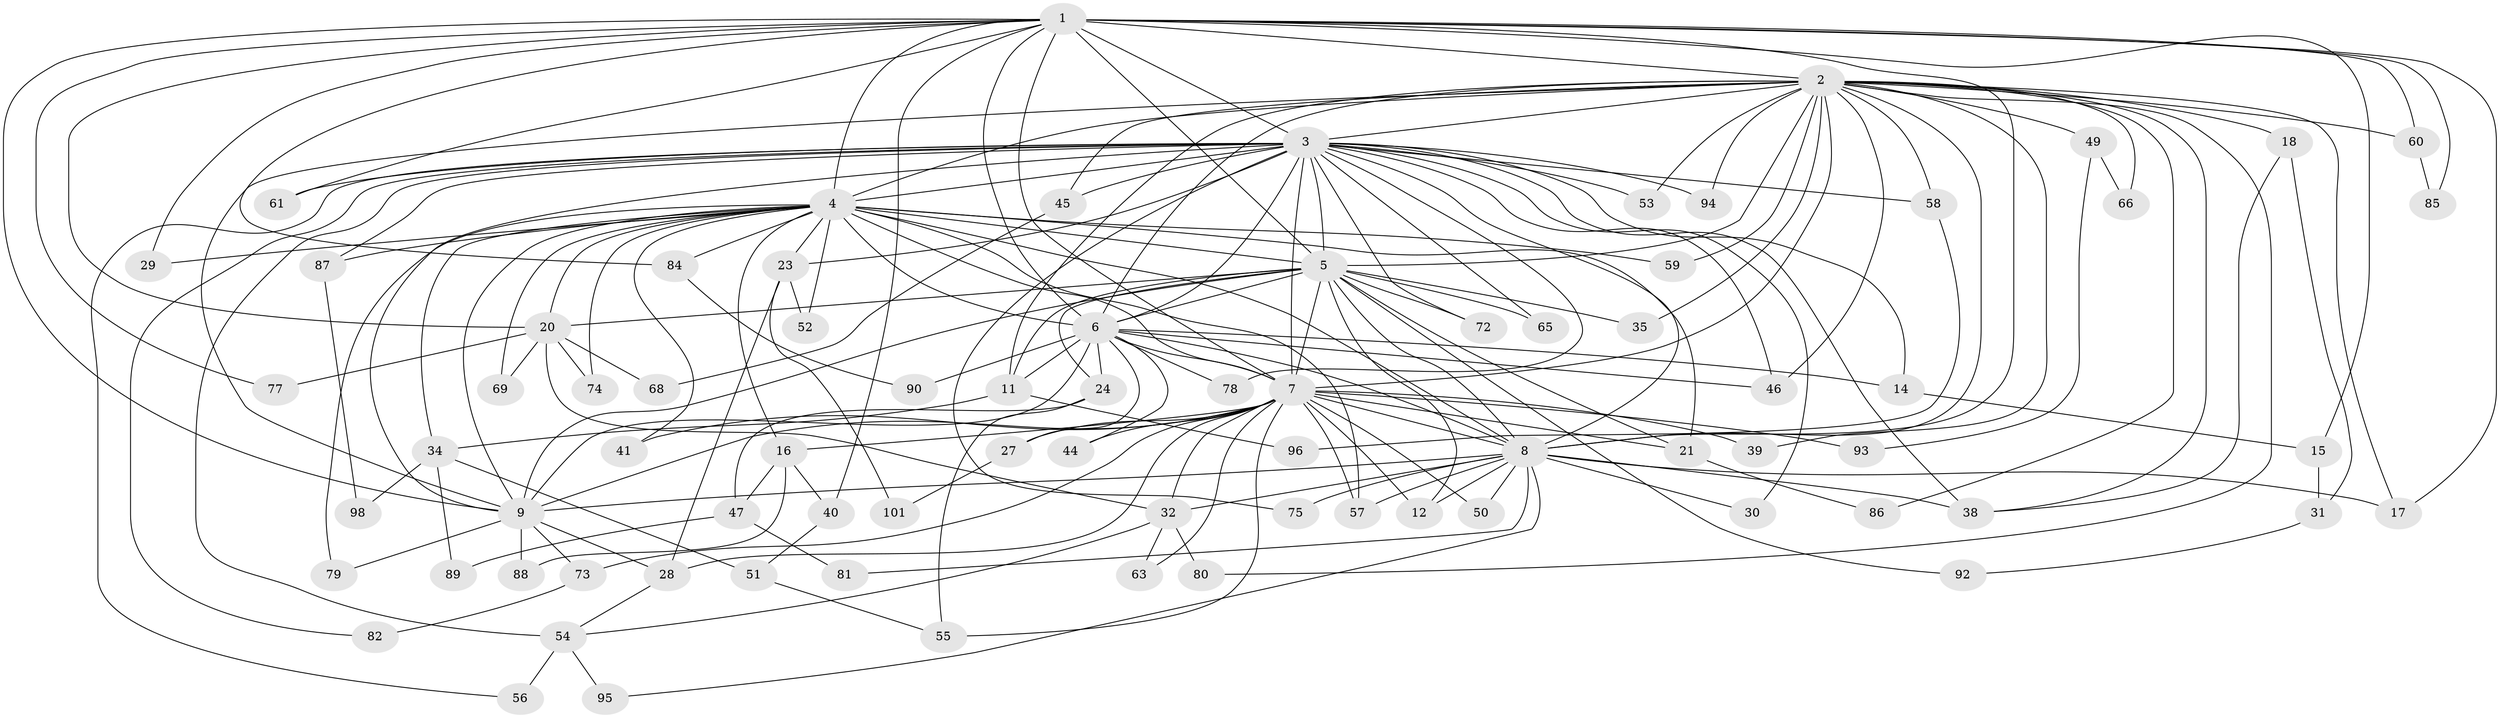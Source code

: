 // original degree distribution, {22: 0.009900990099009901, 18: 0.009900990099009901, 29: 0.009900990099009901, 27: 0.009900990099009901, 19: 0.019801980198019802, 17: 0.009900990099009901, 25: 0.009900990099009901, 20: 0.009900990099009901, 15: 0.009900990099009901, 5: 0.04950495049504951, 3: 0.1782178217821782, 2: 0.5742574257425742, 4: 0.06930693069306931, 8: 0.009900990099009901, 6: 0.019801980198019802}
// Generated by graph-tools (version 1.1) at 2025/41/03/06/25 10:41:38]
// undirected, 78 vertices, 185 edges
graph export_dot {
graph [start="1"]
  node [color=gray90,style=filled];
  1 [super="+83"];
  2 [super="+10"];
  3 [super="+91"];
  4 [super="+100"];
  5 [super="+26"];
  6 [super="+19"];
  7 [super="+33"];
  8 [super="+37"];
  9 [super="+42"];
  11 [super="+67"];
  12 [super="+13"];
  14;
  15;
  16;
  17 [super="+36"];
  18 [super="+97"];
  20 [super="+25"];
  21 [super="+22"];
  23;
  24;
  27;
  28 [super="+43"];
  29;
  30;
  31;
  32 [super="+62"];
  34 [super="+71"];
  35;
  38 [super="+76"];
  39;
  40;
  41;
  44;
  45;
  46 [super="+48"];
  47;
  49;
  50;
  51;
  52;
  53;
  54 [super="+64"];
  55 [super="+70"];
  56;
  57 [super="+99"];
  58;
  59;
  60;
  61;
  63;
  65;
  66;
  68;
  69;
  72;
  73;
  74;
  75;
  77;
  78;
  79;
  80;
  81;
  82;
  84;
  85;
  86;
  87;
  88;
  89;
  90;
  92;
  93;
  94;
  95;
  96;
  98;
  101;
  1 -- 2 [weight=2];
  1 -- 3 [weight=2];
  1 -- 4 [weight=2];
  1 -- 5;
  1 -- 6;
  1 -- 7;
  1 -- 8 [weight=2];
  1 -- 9;
  1 -- 15;
  1 -- 17;
  1 -- 20;
  1 -- 29;
  1 -- 40;
  1 -- 60;
  1 -- 61;
  1 -- 77;
  1 -- 84;
  1 -- 85;
  2 -- 3 [weight=2];
  2 -- 4 [weight=2];
  2 -- 5 [weight=2];
  2 -- 6 [weight=2];
  2 -- 7 [weight=2];
  2 -- 8 [weight=2];
  2 -- 9 [weight=2];
  2 -- 11;
  2 -- 18 [weight=2];
  2 -- 45;
  2 -- 46;
  2 -- 49 [weight=2];
  2 -- 53;
  2 -- 58;
  2 -- 59;
  2 -- 80;
  2 -- 66;
  2 -- 17;
  2 -- 86;
  2 -- 94;
  2 -- 35;
  2 -- 38;
  2 -- 39;
  2 -- 60;
  3 -- 4;
  3 -- 5;
  3 -- 6;
  3 -- 7;
  3 -- 8;
  3 -- 9;
  3 -- 14;
  3 -- 23;
  3 -- 30;
  3 -- 38;
  3 -- 45;
  3 -- 46;
  3 -- 53;
  3 -- 54 [weight=2];
  3 -- 56;
  3 -- 58;
  3 -- 61;
  3 -- 65;
  3 -- 72;
  3 -- 75;
  3 -- 78;
  3 -- 82;
  3 -- 87;
  3 -- 94;
  4 -- 5 [weight=2];
  4 -- 6;
  4 -- 7;
  4 -- 8;
  4 -- 9;
  4 -- 16;
  4 -- 20;
  4 -- 21 [weight=2];
  4 -- 23;
  4 -- 29;
  4 -- 34;
  4 -- 41;
  4 -- 52;
  4 -- 57;
  4 -- 59;
  4 -- 69;
  4 -- 74;
  4 -- 79;
  4 -- 84;
  4 -- 87;
  5 -- 6;
  5 -- 7;
  5 -- 8;
  5 -- 9;
  5 -- 11;
  5 -- 21;
  5 -- 24;
  5 -- 35;
  5 -- 65;
  5 -- 72;
  5 -- 92;
  5 -- 12;
  5 -- 20;
  6 -- 7 [weight=2];
  6 -- 8;
  6 -- 9;
  6 -- 14;
  6 -- 27;
  6 -- 44;
  6 -- 78;
  6 -- 90;
  6 -- 24;
  6 -- 46;
  6 -- 11;
  7 -- 8;
  7 -- 9;
  7 -- 12;
  7 -- 16;
  7 -- 27;
  7 -- 28;
  7 -- 32;
  7 -- 39;
  7 -- 41;
  7 -- 44;
  7 -- 50;
  7 -- 55;
  7 -- 57;
  7 -- 63;
  7 -- 73;
  7 -- 93;
  7 -- 21;
  8 -- 9;
  8 -- 12;
  8 -- 30;
  8 -- 32;
  8 -- 50;
  8 -- 75;
  8 -- 81;
  8 -- 95;
  8 -- 38;
  8 -- 57;
  8 -- 17;
  9 -- 28;
  9 -- 73;
  9 -- 79;
  9 -- 88;
  11 -- 34;
  11 -- 96;
  14 -- 15;
  15 -- 31;
  16 -- 40;
  16 -- 47;
  16 -- 88;
  18 -- 31;
  18 -- 38;
  20 -- 68;
  20 -- 69;
  20 -- 74;
  20 -- 77;
  20 -- 32;
  21 -- 86;
  23 -- 52;
  23 -- 101;
  23 -- 28;
  24 -- 47;
  24 -- 55;
  27 -- 101;
  28 -- 54;
  31 -- 92;
  32 -- 63;
  32 -- 80;
  32 -- 54;
  34 -- 51 [weight=2];
  34 -- 89;
  34 -- 98;
  40 -- 51;
  45 -- 68;
  47 -- 81;
  47 -- 89;
  49 -- 66;
  49 -- 93;
  51 -- 55;
  54 -- 56;
  54 -- 95;
  58 -- 96;
  60 -- 85;
  73 -- 82;
  84 -- 90;
  87 -- 98;
}
